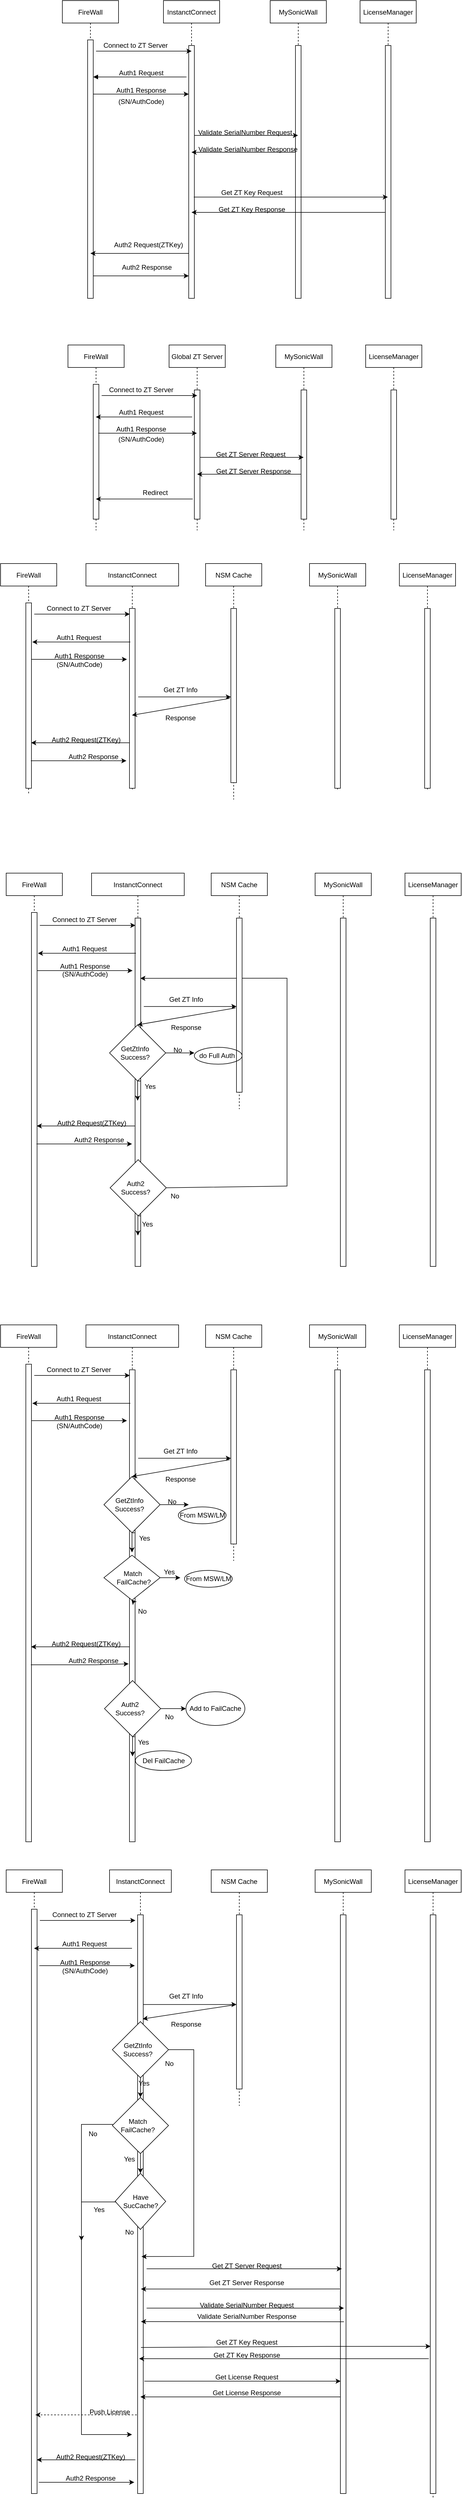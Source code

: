 <mxfile version="20.2.3" type="github">
  <diagram id="kgpKYQtTHZ0yAKxKKP6v" name="Page-1">
    <mxGraphModel dx="1562" dy="763" grid="1" gridSize="10" guides="1" tooltips="1" connect="1" arrows="1" fold="1" page="1" pageScale="1" pageWidth="850" pageHeight="11000" math="0" shadow="0">
      <root>
        <mxCell id="0" />
        <mxCell id="1" parent="0" />
        <mxCell id="3nuBFxr9cyL0pnOWT2aG-1" value="FireWall" style="shape=umlLifeline;perimeter=lifelinePerimeter;container=1;collapsible=0;recursiveResize=0;rounded=0;shadow=0;strokeWidth=1;" parent="1" vertex="1">
          <mxGeometry x="120" y="80" width="100" height="530" as="geometry" />
        </mxCell>
        <mxCell id="3nuBFxr9cyL0pnOWT2aG-2" value="" style="points=[];perimeter=orthogonalPerimeter;rounded=0;shadow=0;strokeWidth=1;" parent="3nuBFxr9cyL0pnOWT2aG-1" vertex="1">
          <mxGeometry x="45" y="70" width="10" height="460" as="geometry" />
        </mxCell>
        <mxCell id="OrFUJ4ZmauogPBNhCRfa-3" value="" style="verticalAlign=bottom;endArrow=block;entryX=-0.1;entryY=-0.012;shadow=0;strokeWidth=1;entryDx=0;entryDy=0;entryPerimeter=0;fontSize=12;" edge="1" parent="3nuBFxr9cyL0pnOWT2aG-1">
          <mxGeometry relative="1" as="geometry">
            <mxPoint x="221" y="136.0" as="sourcePoint" />
            <mxPoint x="55" y="136.0" as="targetPoint" />
          </mxGeometry>
        </mxCell>
        <mxCell id="3nuBFxr9cyL0pnOWT2aG-5" value="InstanctConnect" style="shape=umlLifeline;perimeter=lifelinePerimeter;container=1;collapsible=0;recursiveResize=0;rounded=0;shadow=0;strokeWidth=1;" parent="1" vertex="1">
          <mxGeometry x="300" y="80" width="100" height="530" as="geometry" />
        </mxCell>
        <mxCell id="3nuBFxr9cyL0pnOWT2aG-6" value="" style="points=[];perimeter=orthogonalPerimeter;rounded=0;shadow=0;strokeWidth=1;" parent="3nuBFxr9cyL0pnOWT2aG-5" vertex="1">
          <mxGeometry x="45" y="80" width="10" height="450" as="geometry" />
        </mxCell>
        <mxCell id="OrFUJ4ZmauogPBNhCRfa-8" value="" style="endArrow=classic;html=1;rounded=0;" edge="1" parent="3nuBFxr9cyL0pnOWT2aG-5">
          <mxGeometry width="50" height="50" relative="1" as="geometry">
            <mxPoint x="-125" y="166.5" as="sourcePoint" />
            <mxPoint x="45" y="166.5" as="targetPoint" />
            <Array as="points">
              <mxPoint x="-24.5" y="166.5" />
            </Array>
          </mxGeometry>
        </mxCell>
        <mxCell id="OrFUJ4ZmauogPBNhCRfa-1" value="LicenseManager" style="shape=umlLifeline;perimeter=lifelinePerimeter;container=1;collapsible=0;recursiveResize=0;rounded=0;shadow=0;strokeWidth=1;" vertex="1" parent="1">
          <mxGeometry x="650" y="80" width="100" height="530" as="geometry" />
        </mxCell>
        <mxCell id="OrFUJ4ZmauogPBNhCRfa-2" value="" style="points=[];perimeter=orthogonalPerimeter;rounded=0;shadow=0;strokeWidth=1;" vertex="1" parent="OrFUJ4ZmauogPBNhCRfa-1">
          <mxGeometry x="45" y="80" width="10" height="450" as="geometry" />
        </mxCell>
        <mxCell id="OrFUJ4ZmauogPBNhCRfa-6" value="" style="endArrow=classic;html=1;rounded=0;" edge="1" parent="1">
          <mxGeometry width="50" height="50" relative="1" as="geometry">
            <mxPoint x="180" y="170" as="sourcePoint" />
            <mxPoint x="350" y="170" as="targetPoint" />
            <Array as="points">
              <mxPoint x="250" y="170" />
              <mxPoint x="270" y="170" />
              <mxPoint x="310" y="170" />
            </Array>
          </mxGeometry>
        </mxCell>
        <mxCell id="OrFUJ4ZmauogPBNhCRfa-9" value="Connect to ZT Server" style="text;html=1;align=center;verticalAlign=middle;resizable=0;points=[];autosize=1;strokeColor=none;fillColor=none;" vertex="1" parent="1">
          <mxGeometry x="180" y="145" width="140" height="30" as="geometry" />
        </mxCell>
        <mxCell id="OrFUJ4ZmauogPBNhCRfa-11" value="MySonicWall" style="shape=umlLifeline;perimeter=lifelinePerimeter;container=1;collapsible=0;recursiveResize=0;rounded=0;shadow=0;strokeWidth=1;" vertex="1" parent="1">
          <mxGeometry x="490" y="80" width="100" height="530" as="geometry" />
        </mxCell>
        <mxCell id="OrFUJ4ZmauogPBNhCRfa-12" value="" style="points=[];perimeter=orthogonalPerimeter;rounded=0;shadow=0;strokeWidth=1;" vertex="1" parent="OrFUJ4ZmauogPBNhCRfa-11">
          <mxGeometry x="45" y="80" width="10" height="450" as="geometry" />
        </mxCell>
        <mxCell id="OrFUJ4ZmauogPBNhCRfa-23" value="Get ZT Key Response" style="text;html=1;align=center;verticalAlign=middle;resizable=0;points=[];autosize=1;strokeColor=none;fillColor=none;fontSize=12;" vertex="1" parent="OrFUJ4ZmauogPBNhCRfa-11">
          <mxGeometry x="-103" y="357" width="140" height="30" as="geometry" />
        </mxCell>
        <mxCell id="OrFUJ4ZmauogPBNhCRfa-22" value="Get ZT Key Request" style="text;html=1;align=center;verticalAlign=middle;resizable=0;points=[];autosize=1;strokeColor=none;fillColor=none;fontSize=12;" vertex="1" parent="OrFUJ4ZmauogPBNhCRfa-11">
          <mxGeometry x="-98" y="327" width="130" height="30" as="geometry" />
        </mxCell>
        <mxCell id="OrFUJ4ZmauogPBNhCRfa-14" value="" style="endArrow=classic;html=1;rounded=0;fontSize=12;" edge="1" parent="1" source="OrFUJ4ZmauogPBNhCRfa-12">
          <mxGeometry width="50" height="50" relative="1" as="geometry">
            <mxPoint x="400" y="380" as="sourcePoint" />
            <mxPoint x="350" y="350" as="targetPoint" />
          </mxGeometry>
        </mxCell>
        <mxCell id="OrFUJ4ZmauogPBNhCRfa-16" value="" style="endArrow=classic;html=1;rounded=0;fontSize=12;" edge="1" parent="1">
          <mxGeometry width="50" height="50" relative="1" as="geometry">
            <mxPoint x="695" y="457" as="sourcePoint" />
            <mxPoint x="350" y="457" as="targetPoint" />
          </mxGeometry>
        </mxCell>
        <mxCell id="OrFUJ4ZmauogPBNhCRfa-18" value="Validate SerialNumber Request" style="text;html=1;align=center;verticalAlign=middle;resizable=0;points=[];autosize=1;strokeColor=none;fillColor=none;fontSize=12;" vertex="1" parent="1">
          <mxGeometry x="350" y="300" width="190" height="30" as="geometry" />
        </mxCell>
        <mxCell id="OrFUJ4ZmauogPBNhCRfa-19" value="" style="endArrow=classic;html=1;rounded=0;fontSize=12;" edge="1" parent="1" source="3nuBFxr9cyL0pnOWT2aG-6" target="OrFUJ4ZmauogPBNhCRfa-11">
          <mxGeometry width="50" height="50" relative="1" as="geometry">
            <mxPoint x="360" y="310" as="sourcePoint" />
            <mxPoint x="450" y="330" as="targetPoint" />
            <Array as="points">
              <mxPoint x="480" y="320" />
            </Array>
          </mxGeometry>
        </mxCell>
        <mxCell id="OrFUJ4ZmauogPBNhCRfa-20" value="Validate SerialNumber Response" style="text;html=1;align=center;verticalAlign=middle;resizable=0;points=[];autosize=1;strokeColor=none;fillColor=none;fontSize=12;" vertex="1" parent="1">
          <mxGeometry x="350" y="330" width="200" height="30" as="geometry" />
        </mxCell>
        <mxCell id="OrFUJ4ZmauogPBNhCRfa-21" value="" style="endArrow=classic;html=1;rounded=0;fontSize=12;exitX=0.9;exitY=0.626;exitDx=0;exitDy=0;exitPerimeter=0;" edge="1" parent="1">
          <mxGeometry width="50" height="50" relative="1" as="geometry">
            <mxPoint x="354" y="429.7" as="sourcePoint" />
            <mxPoint x="699.5" y="429.7" as="targetPoint" />
          </mxGeometry>
        </mxCell>
        <mxCell id="OrFUJ4ZmauogPBNhCRfa-24" value="" style="endArrow=classic;html=1;rounded=0;fontSize=12;" edge="1" parent="1" source="3nuBFxr9cyL0pnOWT2aG-6" target="3nuBFxr9cyL0pnOWT2aG-1">
          <mxGeometry width="50" height="50" relative="1" as="geometry">
            <mxPoint x="400" y="480" as="sourcePoint" />
            <mxPoint x="450" y="430" as="targetPoint" />
            <Array as="points">
              <mxPoint x="290" y="530" />
            </Array>
          </mxGeometry>
        </mxCell>
        <mxCell id="OrFUJ4ZmauogPBNhCRfa-25" value="" style="endArrow=classic;html=1;rounded=0;fontSize=12;" edge="1" parent="1" source="3nuBFxr9cyL0pnOWT2aG-2" target="3nuBFxr9cyL0pnOWT2aG-6">
          <mxGeometry width="50" height="50" relative="1" as="geometry">
            <mxPoint x="400" y="480" as="sourcePoint" />
            <mxPoint x="450" y="430" as="targetPoint" />
            <Array as="points">
              <mxPoint x="290" y="570" />
            </Array>
          </mxGeometry>
        </mxCell>
        <mxCell id="OrFUJ4ZmauogPBNhCRfa-26" value="Auth2 Request(ZTKey)" style="text;html=1;align=center;verticalAlign=middle;resizable=0;points=[];autosize=1;strokeColor=none;fillColor=none;fontSize=12;" vertex="1" parent="1">
          <mxGeometry x="198" y="500" width="150" height="30" as="geometry" />
        </mxCell>
        <mxCell id="OrFUJ4ZmauogPBNhCRfa-27" value="Auth2 Response" style="text;html=1;align=center;verticalAlign=middle;resizable=0;points=[];autosize=1;strokeColor=none;fillColor=none;fontSize=12;" vertex="1" parent="1">
          <mxGeometry x="215" y="540" width="110" height="30" as="geometry" />
        </mxCell>
        <mxCell id="OrFUJ4ZmauogPBNhCRfa-28" value="(SN/AuthCode)" style="text;html=1;align=center;verticalAlign=middle;resizable=0;points=[];autosize=1;strokeColor=none;fillColor=none;fontSize=12;" vertex="1" parent="1">
          <mxGeometry x="210" y="245" width="100" height="30" as="geometry" />
        </mxCell>
        <mxCell id="OrFUJ4ZmauogPBNhCRfa-29" value="FireWall" style="shape=umlLifeline;perimeter=lifelinePerimeter;container=1;collapsible=0;recursiveResize=0;rounded=0;shadow=0;strokeWidth=1;" vertex="1" parent="1">
          <mxGeometry x="130" y="693" width="100" height="330" as="geometry" />
        </mxCell>
        <mxCell id="OrFUJ4ZmauogPBNhCRfa-30" value="" style="points=[];perimeter=orthogonalPerimeter;rounded=0;shadow=0;strokeWidth=1;" vertex="1" parent="OrFUJ4ZmauogPBNhCRfa-29">
          <mxGeometry x="45" y="70" width="10" height="240" as="geometry" />
        </mxCell>
        <mxCell id="OrFUJ4ZmauogPBNhCRfa-32" value="Global ZT Server" style="shape=umlLifeline;perimeter=lifelinePerimeter;container=1;collapsible=0;recursiveResize=0;rounded=0;shadow=0;strokeWidth=1;" vertex="1" parent="1">
          <mxGeometry x="310" y="693" width="100" height="330" as="geometry" />
        </mxCell>
        <mxCell id="OrFUJ4ZmauogPBNhCRfa-33" value="" style="points=[];perimeter=orthogonalPerimeter;rounded=0;shadow=0;strokeWidth=1;" vertex="1" parent="OrFUJ4ZmauogPBNhCRfa-32">
          <mxGeometry x="45" y="80" width="10" height="230" as="geometry" />
        </mxCell>
        <mxCell id="OrFUJ4ZmauogPBNhCRfa-35" value="LicenseManager" style="shape=umlLifeline;perimeter=lifelinePerimeter;container=1;collapsible=0;recursiveResize=0;rounded=0;shadow=0;strokeWidth=1;" vertex="1" parent="1">
          <mxGeometry x="660" y="693" width="100" height="330" as="geometry" />
        </mxCell>
        <mxCell id="OrFUJ4ZmauogPBNhCRfa-36" value="" style="points=[];perimeter=orthogonalPerimeter;rounded=0;shadow=0;strokeWidth=1;" vertex="1" parent="OrFUJ4ZmauogPBNhCRfa-35">
          <mxGeometry x="45" y="80" width="10" height="230" as="geometry" />
        </mxCell>
        <mxCell id="OrFUJ4ZmauogPBNhCRfa-37" value="" style="endArrow=classic;html=1;rounded=0;" edge="1" parent="1">
          <mxGeometry width="50" height="50" relative="1" as="geometry">
            <mxPoint x="190" y="783" as="sourcePoint" />
            <mxPoint x="360" y="783" as="targetPoint" />
            <Array as="points">
              <mxPoint x="260" y="783" />
              <mxPoint x="280" y="783" />
              <mxPoint x="320" y="783" />
            </Array>
          </mxGeometry>
        </mxCell>
        <mxCell id="OrFUJ4ZmauogPBNhCRfa-38" value="Connect to ZT Server" style="text;html=1;align=center;verticalAlign=middle;resizable=0;points=[];autosize=1;strokeColor=none;fillColor=none;" vertex="1" parent="1">
          <mxGeometry x="190" y="758" width="140" height="30" as="geometry" />
        </mxCell>
        <mxCell id="OrFUJ4ZmauogPBNhCRfa-39" value="Auth1 Response" style="text;html=1;align=center;verticalAlign=middle;resizable=0;points=[];autosize=1;strokeColor=none;fillColor=none;" vertex="1" parent="1">
          <mxGeometry x="205" y="828" width="110" height="30" as="geometry" />
        </mxCell>
        <mxCell id="OrFUJ4ZmauogPBNhCRfa-40" value="MySonicWall" style="shape=umlLifeline;perimeter=lifelinePerimeter;container=1;collapsible=0;recursiveResize=0;rounded=0;shadow=0;strokeWidth=1;" vertex="1" parent="1">
          <mxGeometry x="500" y="693" width="100" height="330" as="geometry" />
        </mxCell>
        <mxCell id="OrFUJ4ZmauogPBNhCRfa-41" value="" style="points=[];perimeter=orthogonalPerimeter;rounded=0;shadow=0;strokeWidth=1;" vertex="1" parent="OrFUJ4ZmauogPBNhCRfa-40">
          <mxGeometry x="45" y="80" width="10" height="230" as="geometry" />
        </mxCell>
        <mxCell id="OrFUJ4ZmauogPBNhCRfa-44" value="" style="endArrow=classic;html=1;rounded=0;fontSize=12;" edge="1" parent="1">
          <mxGeometry width="50" height="50" relative="1" as="geometry">
            <mxPoint x="545" y="923" as="sourcePoint" />
            <mxPoint x="360" y="923" as="targetPoint" />
          </mxGeometry>
        </mxCell>
        <mxCell id="OrFUJ4ZmauogPBNhCRfa-46" value="Get ZT Server Request" style="text;html=1;align=center;verticalAlign=middle;resizable=0;points=[];autosize=1;strokeColor=none;fillColor=none;fontSize=12;" vertex="1" parent="1">
          <mxGeometry x="380" y="873" width="150" height="30" as="geometry" />
        </mxCell>
        <mxCell id="OrFUJ4ZmauogPBNhCRfa-47" value="" style="endArrow=classic;html=1;rounded=0;fontSize=12;" edge="1" parent="1">
          <mxGeometry width="50" height="50" relative="1" as="geometry">
            <mxPoint x="365" y="893" as="sourcePoint" />
            <mxPoint x="549.5" y="893" as="targetPoint" />
            <Array as="points">
              <mxPoint x="490" y="893" />
            </Array>
          </mxGeometry>
        </mxCell>
        <mxCell id="OrFUJ4ZmauogPBNhCRfa-48" value="Get ZT Server Response" style="text;html=1;align=center;verticalAlign=middle;resizable=0;points=[];autosize=1;strokeColor=none;fillColor=none;fontSize=12;" vertex="1" parent="1">
          <mxGeometry x="380" y="903" width="160" height="30" as="geometry" />
        </mxCell>
        <mxCell id="OrFUJ4ZmauogPBNhCRfa-52" value="Redirect" style="text;html=1;align=center;verticalAlign=middle;resizable=0;points=[];autosize=1;strokeColor=none;fillColor=none;fontSize=12;" vertex="1" parent="1">
          <mxGeometry x="250" y="941" width="70" height="30" as="geometry" />
        </mxCell>
        <mxCell id="OrFUJ4ZmauogPBNhCRfa-54" value="(SN/AuthCode)" style="text;html=1;align=center;verticalAlign=middle;resizable=0;points=[];autosize=1;strokeColor=none;fillColor=none;fontSize=12;" vertex="1" parent="1">
          <mxGeometry x="210" y="846" width="100" height="30" as="geometry" />
        </mxCell>
        <mxCell id="OrFUJ4ZmauogPBNhCRfa-56" value="" style="endArrow=classic;html=1;rounded=0;fontSize=12;exitX=-0.3;exitY=0.794;exitDx=0;exitDy=0;exitPerimeter=0;" edge="1" parent="1">
          <mxGeometry width="50" height="50" relative="1" as="geometry">
            <mxPoint x="352.0" y="967.14" as="sourcePoint" />
            <mxPoint x="179.667" y="967.14" as="targetPoint" />
          </mxGeometry>
        </mxCell>
        <mxCell id="OrFUJ4ZmauogPBNhCRfa-58" value="FireWall" style="shape=umlLifeline;perimeter=lifelinePerimeter;container=1;collapsible=0;recursiveResize=0;rounded=0;shadow=0;strokeWidth=1;" vertex="1" parent="1">
          <mxGeometry x="20" y="1633" width="100" height="700" as="geometry" />
        </mxCell>
        <mxCell id="OrFUJ4ZmauogPBNhCRfa-59" value="" style="points=[];perimeter=orthogonalPerimeter;rounded=0;shadow=0;strokeWidth=1;" vertex="1" parent="OrFUJ4ZmauogPBNhCRfa-58">
          <mxGeometry x="45" y="70" width="10" height="630" as="geometry" />
        </mxCell>
        <mxCell id="OrFUJ4ZmauogPBNhCRfa-61" value="InstanctConnect" style="shape=umlLifeline;perimeter=lifelinePerimeter;container=1;collapsible=0;recursiveResize=0;rounded=0;shadow=0;strokeWidth=1;" vertex="1" parent="1">
          <mxGeometry x="172" y="1633" width="165" height="700" as="geometry" />
        </mxCell>
        <mxCell id="OrFUJ4ZmauogPBNhCRfa-62" value="" style="points=[];perimeter=orthogonalPerimeter;rounded=0;shadow=0;strokeWidth=1;" vertex="1" parent="OrFUJ4ZmauogPBNhCRfa-61">
          <mxGeometry x="77.5" y="80" width="10" height="620" as="geometry" />
        </mxCell>
        <mxCell id="OrFUJ4ZmauogPBNhCRfa-63" value="" style="endArrow=classic;html=1;rounded=0;" edge="1" parent="OrFUJ4ZmauogPBNhCRfa-61">
          <mxGeometry width="50" height="50" relative="1" as="geometry">
            <mxPoint x="-97" y="173.5" as="sourcePoint" />
            <mxPoint x="73" y="173.5" as="targetPoint" />
            <Array as="points">
              <mxPoint x="3.5" y="173.5" />
            </Array>
          </mxGeometry>
        </mxCell>
        <mxCell id="OrFUJ4ZmauogPBNhCRfa-122" style="edgeStyle=orthogonalEdgeStyle;rounded=0;orthogonalLoop=1;jettySize=auto;html=1;exitX=0.5;exitY=1;exitDx=0;exitDy=0;fontSize=12;entryX=0.5;entryY=0;entryDx=0;entryDy=0;" edge="1" parent="OrFUJ4ZmauogPBNhCRfa-61">
          <mxGeometry relative="1" as="geometry">
            <mxPoint x="87" y="370" as="sourcePoint" />
            <mxPoint x="82" y="405" as="targetPoint" />
          </mxGeometry>
        </mxCell>
        <mxCell id="OrFUJ4ZmauogPBNhCRfa-120" value="" style="rhombus;whiteSpace=wrap;html=1;fontSize=12;" vertex="1" parent="OrFUJ4ZmauogPBNhCRfa-61">
          <mxGeometry x="32" y="270" width="100" height="100" as="geometry" />
        </mxCell>
        <mxCell id="OrFUJ4ZmauogPBNhCRfa-121" value="GetZtInfo&lt;br&gt;Success?" style="text;html=1;align=center;verticalAlign=middle;resizable=0;points=[];autosize=1;strokeColor=none;fillColor=none;fontSize=12;" vertex="1" parent="OrFUJ4ZmauogPBNhCRfa-61">
          <mxGeometry x="37" y="300" width="80" height="40" as="geometry" />
        </mxCell>
        <mxCell id="OrFUJ4ZmauogPBNhCRfa-79" value="" style="endArrow=classic;html=1;rounded=0;fontSize=12;" edge="1" parent="OrFUJ4ZmauogPBNhCRfa-61">
          <mxGeometry width="50" height="50" relative="1" as="geometry">
            <mxPoint x="78" y="450" as="sourcePoint" />
            <mxPoint x="-97.5" y="450" as="targetPoint" />
            <Array as="points">
              <mxPoint x="23" y="450" />
            </Array>
          </mxGeometry>
        </mxCell>
        <mxCell id="OrFUJ4ZmauogPBNhCRfa-80" value="" style="endArrow=classic;html=1;rounded=0;fontSize=12;" edge="1" parent="OrFUJ4ZmauogPBNhCRfa-61">
          <mxGeometry width="50" height="50" relative="1" as="geometry">
            <mxPoint x="-98" y="482" as="sourcePoint" />
            <mxPoint x="72" y="482" as="targetPoint" />
            <Array as="points">
              <mxPoint x="17" y="482" />
            </Array>
          </mxGeometry>
        </mxCell>
        <mxCell id="OrFUJ4ZmauogPBNhCRfa-81" value="Auth2 Request(ZTKey)" style="text;html=1;align=center;verticalAlign=middle;resizable=0;points=[];autosize=1;strokeColor=none;fillColor=none;fontSize=12;" vertex="1" parent="OrFUJ4ZmauogPBNhCRfa-61">
          <mxGeometry x="-75" y="430" width="150" height="30" as="geometry" />
        </mxCell>
        <mxCell id="OrFUJ4ZmauogPBNhCRfa-198" style="edgeStyle=orthogonalEdgeStyle;rounded=0;orthogonalLoop=1;jettySize=auto;html=1;exitX=0.5;exitY=1;exitDx=0;exitDy=0;fontSize=12;entryX=0.5;entryY=0;entryDx=0;entryDy=0;" edge="1" parent="OrFUJ4ZmauogPBNhCRfa-61">
          <mxGeometry relative="1" as="geometry">
            <mxPoint x="87.5" y="610" as="sourcePoint" />
            <mxPoint x="82.5" y="645" as="targetPoint" />
          </mxGeometry>
        </mxCell>
        <mxCell id="OrFUJ4ZmauogPBNhCRfa-199" value="" style="rhombus;whiteSpace=wrap;html=1;fontSize=12;" vertex="1" parent="OrFUJ4ZmauogPBNhCRfa-61">
          <mxGeometry x="33" y="510" width="100" height="100" as="geometry" />
        </mxCell>
        <mxCell id="OrFUJ4ZmauogPBNhCRfa-200" value="Auth2&lt;br&gt;Success?" style="text;html=1;align=center;verticalAlign=middle;resizable=0;points=[];autosize=1;strokeColor=none;fillColor=none;fontSize=12;" vertex="1" parent="OrFUJ4ZmauogPBNhCRfa-61">
          <mxGeometry x="38" y="540" width="80" height="40" as="geometry" />
        </mxCell>
        <mxCell id="OrFUJ4ZmauogPBNhCRfa-201" value="Yes" style="text;html=1;align=center;verticalAlign=middle;resizable=0;points=[];autosize=1;strokeColor=none;fillColor=none;fontSize=12;" vertex="1" parent="OrFUJ4ZmauogPBNhCRfa-61">
          <mxGeometry x="79" y="610" width="40" height="30" as="geometry" />
        </mxCell>
        <mxCell id="OrFUJ4ZmauogPBNhCRfa-202" value="No" style="text;html=1;align=center;verticalAlign=middle;resizable=0;points=[];autosize=1;strokeColor=none;fillColor=none;fontSize=12;" vertex="1" parent="OrFUJ4ZmauogPBNhCRfa-61">
          <mxGeometry x="128" y="560" width="40" height="30" as="geometry" />
        </mxCell>
        <mxCell id="OrFUJ4ZmauogPBNhCRfa-203" value="" style="endArrow=classic;html=1;rounded=0;fontSize=12;exitX=1;exitY=0.5;exitDx=0;exitDy=0;entryX=0.933;entryY=0.173;entryDx=0;entryDy=0;entryPerimeter=0;" edge="1" parent="OrFUJ4ZmauogPBNhCRfa-61" source="OrFUJ4ZmauogPBNhCRfa-199" target="OrFUJ4ZmauogPBNhCRfa-62">
          <mxGeometry width="50" height="50" relative="1" as="geometry">
            <mxPoint x="228" y="670" as="sourcePoint" />
            <mxPoint x="358" y="237" as="targetPoint" />
            <Array as="points">
              <mxPoint x="348" y="557" />
              <mxPoint x="348" y="187" />
            </Array>
          </mxGeometry>
        </mxCell>
        <mxCell id="OrFUJ4ZmauogPBNhCRfa-64" value="LicenseManager" style="shape=umlLifeline;perimeter=lifelinePerimeter;container=1;collapsible=0;recursiveResize=0;rounded=0;shadow=0;strokeWidth=1;" vertex="1" parent="1">
          <mxGeometry x="730" y="1633" width="100" height="700" as="geometry" />
        </mxCell>
        <mxCell id="OrFUJ4ZmauogPBNhCRfa-65" value="" style="points=[];perimeter=orthogonalPerimeter;rounded=0;shadow=0;strokeWidth=1;" vertex="1" parent="OrFUJ4ZmauogPBNhCRfa-64">
          <mxGeometry x="45" y="80" width="10" height="620" as="geometry" />
        </mxCell>
        <mxCell id="OrFUJ4ZmauogPBNhCRfa-66" value="" style="endArrow=classic;html=1;rounded=0;" edge="1" parent="1">
          <mxGeometry width="50" height="50" relative="1" as="geometry">
            <mxPoint x="80" y="1726" as="sourcePoint" />
            <mxPoint x="250" y="1726" as="targetPoint" />
            <Array as="points">
              <mxPoint x="150" y="1726" />
              <mxPoint x="170" y="1726" />
              <mxPoint x="210" y="1726" />
            </Array>
          </mxGeometry>
        </mxCell>
        <mxCell id="OrFUJ4ZmauogPBNhCRfa-67" value="Connect to ZT Server" style="text;html=1;align=center;verticalAlign=middle;resizable=0;points=[];autosize=1;strokeColor=none;fillColor=none;" vertex="1" parent="1">
          <mxGeometry x="89" y="1701" width="140" height="30" as="geometry" />
        </mxCell>
        <mxCell id="OrFUJ4ZmauogPBNhCRfa-68" value="Auth1 Response" style="text;html=1;align=center;verticalAlign=middle;resizable=0;points=[];autosize=1;strokeColor=none;fillColor=none;" vertex="1" parent="1">
          <mxGeometry x="105" y="1784" width="110" height="30" as="geometry" />
        </mxCell>
        <mxCell id="OrFUJ4ZmauogPBNhCRfa-69" value="MySonicWall" style="shape=umlLifeline;perimeter=lifelinePerimeter;container=1;collapsible=0;recursiveResize=0;rounded=0;shadow=0;strokeWidth=1;" vertex="1" parent="1">
          <mxGeometry x="570" y="1633" width="100" height="700" as="geometry" />
        </mxCell>
        <mxCell id="OrFUJ4ZmauogPBNhCRfa-70" value="" style="points=[];perimeter=orthogonalPerimeter;rounded=0;shadow=0;strokeWidth=1;" vertex="1" parent="OrFUJ4ZmauogPBNhCRfa-69">
          <mxGeometry x="45" y="80" width="10" height="620" as="geometry" />
        </mxCell>
        <mxCell id="OrFUJ4ZmauogPBNhCRfa-82" value="Auth2 Response" style="text;html=1;align=center;verticalAlign=middle;resizable=0;points=[];autosize=1;strokeColor=none;fillColor=none;fontSize=12;" vertex="1" parent="1">
          <mxGeometry x="130" y="2093" width="110" height="30" as="geometry" />
        </mxCell>
        <mxCell id="OrFUJ4ZmauogPBNhCRfa-83" value="(SN/AuthCode)" style="text;html=1;align=center;verticalAlign=middle;resizable=0;points=[];autosize=1;strokeColor=none;fillColor=none;fontSize=12;" vertex="1" parent="1">
          <mxGeometry x="110" y="1798" width="100" height="30" as="geometry" />
        </mxCell>
        <mxCell id="OrFUJ4ZmauogPBNhCRfa-96" value="NSM Cache" style="shape=umlLifeline;perimeter=lifelinePerimeter;container=1;collapsible=0;recursiveResize=0;rounded=0;shadow=0;strokeWidth=1;" vertex="1" parent="1">
          <mxGeometry x="385" y="1633" width="100" height="420" as="geometry" />
        </mxCell>
        <mxCell id="OrFUJ4ZmauogPBNhCRfa-97" value="" style="points=[];perimeter=orthogonalPerimeter;rounded=0;shadow=0;strokeWidth=1;" vertex="1" parent="OrFUJ4ZmauogPBNhCRfa-96">
          <mxGeometry x="45" y="80" width="10" height="310" as="geometry" />
        </mxCell>
        <mxCell id="OrFUJ4ZmauogPBNhCRfa-208" value="" style="ellipse;whiteSpace=wrap;html=1;fontSize=12;fillColor=none;" vertex="1" parent="OrFUJ4ZmauogPBNhCRfa-96">
          <mxGeometry x="-30" y="310" width="85" height="30" as="geometry" />
        </mxCell>
        <mxCell id="OrFUJ4ZmauogPBNhCRfa-206" value="do Full Auth" style="text;html=1;align=center;verticalAlign=middle;resizable=0;points=[];autosize=1;strokeColor=none;fillColor=none;fontSize=12;" vertex="1" parent="OrFUJ4ZmauogPBNhCRfa-96">
          <mxGeometry x="-35" y="310" width="90" height="30" as="geometry" />
        </mxCell>
        <mxCell id="OrFUJ4ZmauogPBNhCRfa-100" value="" style="endArrow=classic;html=1;rounded=0;fontSize=12;exitX=1;exitY=0.155;exitDx=0;exitDy=0;exitPerimeter=0;" edge="1" parent="1">
          <mxGeometry width="50" height="50" relative="1" as="geometry">
            <mxPoint x="265" y="1870.4" as="sourcePoint" />
            <mxPoint x="430" y="1870.4" as="targetPoint" />
          </mxGeometry>
        </mxCell>
        <mxCell id="OrFUJ4ZmauogPBNhCRfa-101" value="Get ZT Info" style="text;html=1;align=center;verticalAlign=middle;resizable=0;points=[];autosize=1;strokeColor=none;fillColor=none;fontSize=12;" vertex="1" parent="1">
          <mxGeometry x="300" y="1843" width="80" height="30" as="geometry" />
        </mxCell>
        <mxCell id="OrFUJ4ZmauogPBNhCRfa-102" value="" style="endArrow=classic;html=1;rounded=0;fontSize=12;entryX=0.5;entryY=0;entryDx=0;entryDy=0;exitX=-0.2;exitY=0.516;exitDx=0;exitDy=0;exitPerimeter=0;" edge="1" parent="1" source="OrFUJ4ZmauogPBNhCRfa-97" target="OrFUJ4ZmauogPBNhCRfa-120">
          <mxGeometry width="50" height="50" relative="1" as="geometry">
            <mxPoint x="400" y="1933" as="sourcePoint" />
            <mxPoint x="450" y="1883" as="targetPoint" />
          </mxGeometry>
        </mxCell>
        <mxCell id="OrFUJ4ZmauogPBNhCRfa-103" value="Response" style="text;html=1;align=center;verticalAlign=middle;resizable=0;points=[];autosize=1;strokeColor=none;fillColor=none;fontSize=12;" vertex="1" parent="1">
          <mxGeometry x="300" y="1893" width="80" height="30" as="geometry" />
        </mxCell>
        <mxCell id="OrFUJ4ZmauogPBNhCRfa-123" value="Yes" style="text;html=1;align=center;verticalAlign=middle;resizable=0;points=[];autosize=1;strokeColor=none;fillColor=none;fontSize=12;" vertex="1" parent="1">
          <mxGeometry x="256" y="1998" width="40" height="30" as="geometry" />
        </mxCell>
        <mxCell id="OrFUJ4ZmauogPBNhCRfa-124" value="No" style="text;html=1;align=center;verticalAlign=middle;resizable=0;points=[];autosize=1;strokeColor=none;fillColor=none;fontSize=12;" vertex="1" parent="1">
          <mxGeometry x="305" y="1933" width="40" height="30" as="geometry" />
        </mxCell>
        <mxCell id="OrFUJ4ZmauogPBNhCRfa-127" value="" style="endArrow=classic;html=1;rounded=0;fontSize=12;exitX=0.9;exitY=0.15;exitDx=0;exitDy=0;exitPerimeter=0;" edge="1" parent="1">
          <mxGeometry width="50" height="50" relative="1" as="geometry">
            <mxPoint x="184" y="850" as="sourcePoint" />
            <mxPoint x="359.5" y="850" as="targetPoint" />
          </mxGeometry>
        </mxCell>
        <mxCell id="OrFUJ4ZmauogPBNhCRfa-128" value="" style="endArrow=classic;html=1;rounded=0;fontSize=12;exitX=-0.4;exitY=0.265;exitDx=0;exitDy=0;exitPerimeter=0;" edge="1" parent="1">
          <mxGeometry width="50" height="50" relative="1" as="geometry">
            <mxPoint x="351" y="821.15" as="sourcePoint" />
            <mxPoint x="179.5" y="821.15" as="targetPoint" />
          </mxGeometry>
        </mxCell>
        <mxCell id="OrFUJ4ZmauogPBNhCRfa-129" value="Auth1 Request" style="text;html=1;align=center;verticalAlign=middle;resizable=0;points=[];autosize=1;strokeColor=none;fillColor=none;fontSize=12;" vertex="1" parent="1">
          <mxGeometry x="210" y="798" width="100" height="30" as="geometry" />
        </mxCell>
        <mxCell id="OrFUJ4ZmauogPBNhCRfa-131" value="" style="endArrow=classic;html=1;rounded=0;fontSize=12;exitX=-0.1;exitY=0.088;exitDx=0;exitDy=0;exitPerimeter=0;" edge="1" parent="1">
          <mxGeometry width="50" height="50" relative="1" as="geometry">
            <mxPoint x="251" y="1775.64" as="sourcePoint" />
            <mxPoint x="76.5" y="1775.64" as="targetPoint" />
          </mxGeometry>
        </mxCell>
        <mxCell id="OrFUJ4ZmauogPBNhCRfa-132" value="Auth1 Request" style="text;html=1;align=center;verticalAlign=middle;resizable=0;points=[];autosize=1;strokeColor=none;fillColor=none;fontSize=12;" vertex="1" parent="1">
          <mxGeometry x="109" y="1753" width="100" height="30" as="geometry" />
        </mxCell>
        <mxCell id="OrFUJ4ZmauogPBNhCRfa-134" value="Auth1 Request" style="text;html=1;align=center;verticalAlign=middle;resizable=0;points=[];autosize=1;strokeColor=none;fillColor=none;fontSize=12;" vertex="1" parent="1">
          <mxGeometry x="210" y="194" width="100" height="30" as="geometry" />
        </mxCell>
        <mxCell id="OrFUJ4ZmauogPBNhCRfa-135" value="Auth1 Response" style="text;html=1;align=center;verticalAlign=middle;resizable=0;points=[];autosize=1;strokeColor=none;fillColor=none;fontSize=12;" vertex="1" parent="1">
          <mxGeometry x="205" y="225" width="110" height="30" as="geometry" />
        </mxCell>
        <mxCell id="OrFUJ4ZmauogPBNhCRfa-136" value="FireWall" style="shape=umlLifeline;perimeter=lifelinePerimeter;container=1;collapsible=0;recursiveResize=0;rounded=0;shadow=0;strokeWidth=1;" vertex="1" parent="1">
          <mxGeometry x="20" y="3407" width="100" height="1110" as="geometry" />
        </mxCell>
        <mxCell id="OrFUJ4ZmauogPBNhCRfa-137" value="" style="points=[];perimeter=orthogonalPerimeter;rounded=0;shadow=0;strokeWidth=1;" vertex="1" parent="OrFUJ4ZmauogPBNhCRfa-136">
          <mxGeometry x="45" y="70" width="10" height="1040" as="geometry" />
        </mxCell>
        <mxCell id="OrFUJ4ZmauogPBNhCRfa-138" value="InstanctConnect" style="shape=umlLifeline;perimeter=lifelinePerimeter;container=1;collapsible=0;recursiveResize=0;rounded=0;shadow=0;strokeWidth=1;" vertex="1" parent="1">
          <mxGeometry x="204" y="3407" width="110" height="1110" as="geometry" />
        </mxCell>
        <mxCell id="OrFUJ4ZmauogPBNhCRfa-139" value="" style="points=[];perimeter=orthogonalPerimeter;rounded=0;shadow=0;strokeWidth=1;" vertex="1" parent="OrFUJ4ZmauogPBNhCRfa-138">
          <mxGeometry x="50" y="80" width="10" height="1030" as="geometry" />
        </mxCell>
        <mxCell id="OrFUJ4ZmauogPBNhCRfa-140" value="" style="endArrow=classic;html=1;rounded=0;" edge="1" parent="OrFUJ4ZmauogPBNhCRfa-138">
          <mxGeometry width="50" height="50" relative="1" as="geometry">
            <mxPoint x="-125" y="170.5" as="sourcePoint" />
            <mxPoint x="45" y="170.5" as="targetPoint" />
            <Array as="points">
              <mxPoint x="-24.5" y="170.5" />
            </Array>
          </mxGeometry>
        </mxCell>
        <mxCell id="OrFUJ4ZmauogPBNhCRfa-141" value="" style="rhombus;whiteSpace=wrap;html=1;fontSize=12;" vertex="1" parent="OrFUJ4ZmauogPBNhCRfa-138">
          <mxGeometry x="5" y="405" width="100" height="100" as="geometry" />
        </mxCell>
        <mxCell id="OrFUJ4ZmauogPBNhCRfa-142" value="Match&lt;br&gt;FailCache?" style="text;html=1;align=center;verticalAlign=middle;resizable=0;points=[];autosize=1;strokeColor=none;fillColor=none;fontSize=12;" vertex="1" parent="OrFUJ4ZmauogPBNhCRfa-138">
          <mxGeometry x="10" y="435" width="80" height="40" as="geometry" />
        </mxCell>
        <mxCell id="OrFUJ4ZmauogPBNhCRfa-143" value="" style="rhombus;whiteSpace=wrap;html=1;fontSize=12;" vertex="1" parent="OrFUJ4ZmauogPBNhCRfa-138">
          <mxGeometry x="10" y="540" width="90" height="100" as="geometry" />
        </mxCell>
        <mxCell id="OrFUJ4ZmauogPBNhCRfa-144" value="Have &lt;br&gt;SucCache?" style="text;html=1;align=center;verticalAlign=middle;resizable=0;points=[];autosize=1;strokeColor=none;fillColor=none;fontSize=12;" vertex="1" parent="OrFUJ4ZmauogPBNhCRfa-138">
          <mxGeometry x="10" y="570" width="90" height="40" as="geometry" />
        </mxCell>
        <mxCell id="OrFUJ4ZmauogPBNhCRfa-145" value="" style="endArrow=classic;html=1;rounded=0;fontSize=12;entryX=0.5;entryY=0;entryDx=0;entryDy=0;" edge="1" parent="OrFUJ4ZmauogPBNhCRfa-138" target="OrFUJ4ZmauogPBNhCRfa-143">
          <mxGeometry width="50" height="50" relative="1" as="geometry">
            <mxPoint x="55" y="505" as="sourcePoint" />
            <mxPoint x="255" y="705" as="targetPoint" />
          </mxGeometry>
        </mxCell>
        <mxCell id="OrFUJ4ZmauogPBNhCRfa-146" value="Yes" style="text;html=1;align=center;verticalAlign=middle;resizable=0;points=[];autosize=1;strokeColor=none;fillColor=none;fontSize=12;" vertex="1" parent="OrFUJ4ZmauogPBNhCRfa-138">
          <mxGeometry x="15" y="500" width="40" height="30" as="geometry" />
        </mxCell>
        <mxCell id="OrFUJ4ZmauogPBNhCRfa-147" value="No" style="text;html=1;align=center;verticalAlign=middle;resizable=0;points=[];autosize=1;strokeColor=none;fillColor=none;fontSize=12;" vertex="1" parent="OrFUJ4ZmauogPBNhCRfa-138">
          <mxGeometry x="15" y="630" width="40" height="30" as="geometry" />
        </mxCell>
        <mxCell id="OrFUJ4ZmauogPBNhCRfa-148" value="" style="endArrow=classic;html=1;rounded=0;fontSize=12;exitX=0.022;exitY=0.525;exitDx=0;exitDy=0;exitPerimeter=0;" edge="1" parent="OrFUJ4ZmauogPBNhCRfa-138" source="OrFUJ4ZmauogPBNhCRfa-144">
          <mxGeometry width="50" height="50" relative="1" as="geometry">
            <mxPoint x="-20" y="470" as="sourcePoint" />
            <mxPoint x="40" y="1005" as="targetPoint" />
            <Array as="points">
              <mxPoint x="-50" y="591" />
              <mxPoint x="-50" y="1005" />
            </Array>
          </mxGeometry>
        </mxCell>
        <mxCell id="OrFUJ4ZmauogPBNhCRfa-149" style="edgeStyle=orthogonalEdgeStyle;rounded=0;orthogonalLoop=1;jettySize=auto;html=1;exitX=0.5;exitY=1;exitDx=0;exitDy=0;fontSize=12;entryX=0.5;entryY=0;entryDx=0;entryDy=0;" edge="1" parent="OrFUJ4ZmauogPBNhCRfa-138" source="OrFUJ4ZmauogPBNhCRfa-150" target="OrFUJ4ZmauogPBNhCRfa-141">
          <mxGeometry relative="1" as="geometry" />
        </mxCell>
        <mxCell id="OrFUJ4ZmauogPBNhCRfa-150" value="" style="rhombus;whiteSpace=wrap;html=1;fontSize=12;" vertex="1" parent="OrFUJ4ZmauogPBNhCRfa-138">
          <mxGeometry x="5" y="270" width="100" height="100" as="geometry" />
        </mxCell>
        <mxCell id="OrFUJ4ZmauogPBNhCRfa-151" value="GetZtInfo&lt;br&gt;Success?" style="text;html=1;align=center;verticalAlign=middle;resizable=0;points=[];autosize=1;strokeColor=none;fillColor=none;fontSize=12;" vertex="1" parent="OrFUJ4ZmauogPBNhCRfa-138">
          <mxGeometry x="10" y="300" width="80" height="40" as="geometry" />
        </mxCell>
        <mxCell id="OrFUJ4ZmauogPBNhCRfa-152" value="" style="endArrow=classic;html=1;rounded=0;fontSize=12;exitX=1;exitY=0.5;exitDx=0;exitDy=0;entryX=0.518;entryY=0.62;entryDx=0;entryDy=0;entryPerimeter=0;" edge="1" parent="OrFUJ4ZmauogPBNhCRfa-138" source="OrFUJ4ZmauogPBNhCRfa-150" target="OrFUJ4ZmauogPBNhCRfa-138">
          <mxGeometry width="50" height="50" relative="1" as="geometry">
            <mxPoint x="200" y="600" as="sourcePoint" />
            <mxPoint x="150" y="680" as="targetPoint" />
            <Array as="points">
              <mxPoint x="150" y="320" />
              <mxPoint x="150" y="688" />
            </Array>
          </mxGeometry>
        </mxCell>
        <mxCell id="OrFUJ4ZmauogPBNhCRfa-153" value="Push License" style="text;html=1;align=center;verticalAlign=middle;resizable=0;points=[];autosize=1;strokeColor=none;fillColor=none;fontSize=12;" vertex="1" parent="OrFUJ4ZmauogPBNhCRfa-138">
          <mxGeometry x="-50" y="950" width="100" height="30" as="geometry" />
        </mxCell>
        <mxCell id="OrFUJ4ZmauogPBNhCRfa-154" value="LicenseManager" style="shape=umlLifeline;perimeter=lifelinePerimeter;container=1;collapsible=0;recursiveResize=0;rounded=0;shadow=0;strokeWidth=1;" vertex="1" parent="1">
          <mxGeometry x="730" y="3407" width="100" height="1120" as="geometry" />
        </mxCell>
        <mxCell id="OrFUJ4ZmauogPBNhCRfa-155" value="" style="points=[];perimeter=orthogonalPerimeter;rounded=0;shadow=0;strokeWidth=1;" vertex="1" parent="OrFUJ4ZmauogPBNhCRfa-154">
          <mxGeometry x="45" y="80" width="10" height="1030" as="geometry" />
        </mxCell>
        <mxCell id="OrFUJ4ZmauogPBNhCRfa-156" value="" style="endArrow=classic;html=1;rounded=0;" edge="1" parent="1">
          <mxGeometry width="50" height="50" relative="1" as="geometry">
            <mxPoint x="80" y="3497" as="sourcePoint" />
            <mxPoint x="250" y="3497" as="targetPoint" />
            <Array as="points">
              <mxPoint x="150" y="3497" />
              <mxPoint x="170" y="3497" />
              <mxPoint x="210" y="3497" />
            </Array>
          </mxGeometry>
        </mxCell>
        <mxCell id="OrFUJ4ZmauogPBNhCRfa-157" value="Connect to ZT Server" style="text;html=1;align=center;verticalAlign=middle;resizable=0;points=[];autosize=1;strokeColor=none;fillColor=none;" vertex="1" parent="1">
          <mxGeometry x="89" y="3472" width="140" height="30" as="geometry" />
        </mxCell>
        <mxCell id="OrFUJ4ZmauogPBNhCRfa-158" value="Auth1 Response" style="text;html=1;align=center;verticalAlign=middle;resizable=0;points=[];autosize=1;strokeColor=none;fillColor=none;" vertex="1" parent="1">
          <mxGeometry x="105" y="3557" width="110" height="30" as="geometry" />
        </mxCell>
        <mxCell id="OrFUJ4ZmauogPBNhCRfa-159" value="MySonicWall" style="shape=umlLifeline;perimeter=lifelinePerimeter;container=1;collapsible=0;recursiveResize=0;rounded=0;shadow=0;strokeWidth=1;" vertex="1" parent="1">
          <mxGeometry x="570" y="3407" width="100" height="1110" as="geometry" />
        </mxCell>
        <mxCell id="OrFUJ4ZmauogPBNhCRfa-160" value="" style="points=[];perimeter=orthogonalPerimeter;rounded=0;shadow=0;strokeWidth=1;" vertex="1" parent="OrFUJ4ZmauogPBNhCRfa-159">
          <mxGeometry x="45" y="80" width="10" height="1030" as="geometry" />
        </mxCell>
        <mxCell id="OrFUJ4ZmauogPBNhCRfa-161" value="" style="endArrow=classic;html=1;rounded=0;fontSize=12;" edge="1" parent="OrFUJ4ZmauogPBNhCRfa-159">
          <mxGeometry width="50" height="50" relative="1" as="geometry">
            <mxPoint x="-300" y="780" as="sourcePoint" />
            <mxPoint x="51.25" y="780" as="targetPoint" />
            <Array as="points">
              <mxPoint x="-8.25" y="780" />
            </Array>
          </mxGeometry>
        </mxCell>
        <mxCell id="OrFUJ4ZmauogPBNhCRfa-162" value="" style="endArrow=classic;html=1;rounded=0;fontSize=12;" edge="1" parent="OrFUJ4ZmauogPBNhCRfa-159">
          <mxGeometry width="50" height="50" relative="1" as="geometry">
            <mxPoint x="202.25" y="870" as="sourcePoint" />
            <mxPoint x="-313.25" y="870" as="targetPoint" />
          </mxGeometry>
        </mxCell>
        <mxCell id="OrFUJ4ZmauogPBNhCRfa-163" value="" style="endArrow=classic;html=1;rounded=0;fontSize=12;exitX=0.1;exitY=0.484;exitDx=0;exitDy=0;exitPerimeter=0;" edge="1" parent="OrFUJ4ZmauogPBNhCRfa-159">
          <mxGeometry width="50" height="50" relative="1" as="geometry">
            <mxPoint x="44" y="745.92" as="sourcePoint" />
            <mxPoint x="-310" y="746" as="targetPoint" />
          </mxGeometry>
        </mxCell>
        <mxCell id="OrFUJ4ZmauogPBNhCRfa-164" value="Get ZT Server Request" style="text;html=1;align=center;verticalAlign=middle;resizable=0;points=[];autosize=1;strokeColor=none;fillColor=none;fontSize=12;" vertex="1" parent="OrFUJ4ZmauogPBNhCRfa-159">
          <mxGeometry x="-196.75" y="690" width="150" height="30" as="geometry" />
        </mxCell>
        <mxCell id="OrFUJ4ZmauogPBNhCRfa-165" value="" style="endArrow=classic;html=1;rounded=0;fontSize=12;" edge="1" parent="OrFUJ4ZmauogPBNhCRfa-159">
          <mxGeometry width="50" height="50" relative="1" as="geometry">
            <mxPoint x="-300" y="710" as="sourcePoint" />
            <mxPoint x="47.5" y="710" as="targetPoint" />
            <Array as="points">
              <mxPoint x="-86.75" y="710" />
            </Array>
          </mxGeometry>
        </mxCell>
        <mxCell id="OrFUJ4ZmauogPBNhCRfa-166" value="Get ZT Server Response" style="text;html=1;align=center;verticalAlign=middle;resizable=0;points=[];autosize=1;strokeColor=none;fillColor=none;fontSize=12;" vertex="1" parent="OrFUJ4ZmauogPBNhCRfa-159">
          <mxGeometry x="-201.75" y="720" width="160" height="30" as="geometry" />
        </mxCell>
        <mxCell id="OrFUJ4ZmauogPBNhCRfa-167" value="Get License Request" style="text;html=1;align=center;verticalAlign=middle;resizable=0;points=[];autosize=1;strokeColor=none;fillColor=none;fontSize=12;" vertex="1" parent="OrFUJ4ZmauogPBNhCRfa-159">
          <mxGeometry x="-191.75" y="888" width="140" height="30" as="geometry" />
        </mxCell>
        <mxCell id="OrFUJ4ZmauogPBNhCRfa-168" value="Get License Response" style="text;html=1;align=center;verticalAlign=middle;resizable=0;points=[];autosize=1;strokeColor=none;fillColor=none;fontSize=12;" vertex="1" parent="OrFUJ4ZmauogPBNhCRfa-159">
          <mxGeometry x="-191.75" y="916" width="140" height="30" as="geometry" />
        </mxCell>
        <mxCell id="OrFUJ4ZmauogPBNhCRfa-169" value="" style="endArrow=classic;html=1;rounded=0;fontSize=12;" edge="1" parent="OrFUJ4ZmauogPBNhCRfa-159">
          <mxGeometry width="50" height="50" relative="1" as="geometry">
            <mxPoint x="-304" y="910" as="sourcePoint" />
            <mxPoint x="45.5" y="910" as="targetPoint" />
            <Array as="points">
              <mxPoint x="-89" y="910" />
            </Array>
          </mxGeometry>
        </mxCell>
        <mxCell id="OrFUJ4ZmauogPBNhCRfa-170" value="Validate SerialNumber Response" style="text;html=1;align=center;verticalAlign=middle;resizable=0;points=[];autosize=1;strokeColor=none;fillColor=none;fontSize=12;" vertex="1" parent="OrFUJ4ZmauogPBNhCRfa-159">
          <mxGeometry x="-221.75" y="780" width="200" height="30" as="geometry" />
        </mxCell>
        <mxCell id="OrFUJ4ZmauogPBNhCRfa-171" value="" style="endArrow=classic;html=1;rounded=0;fontSize=12;" edge="1" parent="OrFUJ4ZmauogPBNhCRfa-159">
          <mxGeometry width="50" height="50" relative="1" as="geometry">
            <mxPoint x="51.25" y="804.24" as="sourcePoint" />
            <mxPoint x="-310" y="804" as="targetPoint" />
          </mxGeometry>
        </mxCell>
        <mxCell id="OrFUJ4ZmauogPBNhCRfa-172" value="Get ZT Key Request" style="text;html=1;align=center;verticalAlign=middle;resizable=0;points=[];autosize=1;strokeColor=none;fillColor=none;fontSize=12;" vertex="1" parent="OrFUJ4ZmauogPBNhCRfa-159">
          <mxGeometry x="-186.75" y="826" width="130" height="30" as="geometry" />
        </mxCell>
        <mxCell id="OrFUJ4ZmauogPBNhCRfa-173" value="Validate SerialNumber Request" style="text;html=1;align=center;verticalAlign=middle;resizable=0;points=[];autosize=1;strokeColor=none;fillColor=none;fontSize=12;" vertex="1" parent="OrFUJ4ZmauogPBNhCRfa-159">
          <mxGeometry x="-216.75" y="760" width="190" height="30" as="geometry" />
        </mxCell>
        <mxCell id="OrFUJ4ZmauogPBNhCRfa-174" value="Get ZT Key Response" style="text;html=1;align=center;verticalAlign=middle;resizable=0;points=[];autosize=1;strokeColor=none;fillColor=none;fontSize=12;" vertex="1" parent="OrFUJ4ZmauogPBNhCRfa-159">
          <mxGeometry x="-191.75" y="849" width="140" height="30" as="geometry" />
        </mxCell>
        <mxCell id="OrFUJ4ZmauogPBNhCRfa-175" value="" style="endArrow=classic;html=1;rounded=0;fontSize=12;" edge="1" parent="OrFUJ4ZmauogPBNhCRfa-159">
          <mxGeometry width="50" height="50" relative="1" as="geometry">
            <mxPoint x="-310" y="850" as="sourcePoint" />
            <mxPoint x="205.5" y="848" as="targetPoint" />
            <Array as="points">
              <mxPoint x="22" y="848.12" />
            </Array>
          </mxGeometry>
        </mxCell>
        <mxCell id="OrFUJ4ZmauogPBNhCRfa-176" value="" style="endArrow=classic;html=1;rounded=0;fontSize=12;" edge="1" parent="1">
          <mxGeometry width="50" height="50" relative="1" as="geometry">
            <mxPoint x="250" y="4457" as="sourcePoint" />
            <mxPoint x="74.5" y="4457" as="targetPoint" />
            <Array as="points">
              <mxPoint x="195" y="4457" />
            </Array>
          </mxGeometry>
        </mxCell>
        <mxCell id="OrFUJ4ZmauogPBNhCRfa-177" value="" style="endArrow=classic;html=1;rounded=0;fontSize=12;" edge="1" parent="1">
          <mxGeometry width="50" height="50" relative="1" as="geometry">
            <mxPoint x="78" y="4497" as="sourcePoint" />
            <mxPoint x="248" y="4497" as="targetPoint" />
            <Array as="points">
              <mxPoint x="193" y="4497" />
            </Array>
          </mxGeometry>
        </mxCell>
        <mxCell id="OrFUJ4ZmauogPBNhCRfa-178" value="Auth2 Request(ZTKey)" style="text;html=1;align=center;verticalAlign=middle;resizable=0;points=[];autosize=1;strokeColor=none;fillColor=none;fontSize=12;" vertex="1" parent="1">
          <mxGeometry x="95" y="4437" width="150" height="30" as="geometry" />
        </mxCell>
        <mxCell id="OrFUJ4ZmauogPBNhCRfa-179" value="Auth2 Response" style="text;html=1;align=center;verticalAlign=middle;resizable=0;points=[];autosize=1;strokeColor=none;fillColor=none;fontSize=12;" vertex="1" parent="1">
          <mxGeometry x="115" y="4475" width="110" height="30" as="geometry" />
        </mxCell>
        <mxCell id="OrFUJ4ZmauogPBNhCRfa-180" value="(SN/AuthCode)" style="text;html=1;align=center;verticalAlign=middle;resizable=0;points=[];autosize=1;strokeColor=none;fillColor=none;fontSize=12;" vertex="1" parent="1">
          <mxGeometry x="110" y="3572" width="100" height="30" as="geometry" />
        </mxCell>
        <mxCell id="OrFUJ4ZmauogPBNhCRfa-181" value="NSM Cache" style="shape=umlLifeline;perimeter=lifelinePerimeter;container=1;collapsible=0;recursiveResize=0;rounded=0;shadow=0;strokeWidth=1;" vertex="1" parent="1">
          <mxGeometry x="385" y="3407" width="100" height="420" as="geometry" />
        </mxCell>
        <mxCell id="OrFUJ4ZmauogPBNhCRfa-182" value="" style="points=[];perimeter=orthogonalPerimeter;rounded=0;shadow=0;strokeWidth=1;" vertex="1" parent="OrFUJ4ZmauogPBNhCRfa-181">
          <mxGeometry x="45" y="80" width="10" height="310" as="geometry" />
        </mxCell>
        <mxCell id="OrFUJ4ZmauogPBNhCRfa-183" value="" style="endArrow=classic;html=1;rounded=0;fontSize=12;exitX=0.5;exitY=0.876;exitDx=0;exitDy=0;exitPerimeter=0;dashed=1;" edge="1" parent="1">
          <mxGeometry width="50" height="50" relative="1" as="geometry">
            <mxPoint x="252.5" y="4377" as="sourcePoint" />
            <mxPoint x="72" y="4377" as="targetPoint" />
          </mxGeometry>
        </mxCell>
        <mxCell id="OrFUJ4ZmauogPBNhCRfa-184" value="" style="endArrow=classic;html=1;rounded=0;fontSize=12;exitX=1;exitY=0.155;exitDx=0;exitDy=0;exitPerimeter=0;" edge="1" parent="1" source="OrFUJ4ZmauogPBNhCRfa-139" target="OrFUJ4ZmauogPBNhCRfa-182">
          <mxGeometry width="50" height="50" relative="1" as="geometry">
            <mxPoint x="400" y="3707" as="sourcePoint" />
            <mxPoint x="450" y="3657" as="targetPoint" />
          </mxGeometry>
        </mxCell>
        <mxCell id="OrFUJ4ZmauogPBNhCRfa-185" value="Get ZT Info" style="text;html=1;align=center;verticalAlign=middle;resizable=0;points=[];autosize=1;strokeColor=none;fillColor=none;fontSize=12;" vertex="1" parent="1">
          <mxGeometry x="300" y="3617" width="80" height="30" as="geometry" />
        </mxCell>
        <mxCell id="OrFUJ4ZmauogPBNhCRfa-186" value="" style="endArrow=classic;html=1;rounded=0;fontSize=12;entryX=0.9;entryY=0.18;entryDx=0;entryDy=0;entryPerimeter=0;exitX=-0.2;exitY=0.516;exitDx=0;exitDy=0;exitPerimeter=0;" edge="1" parent="1" source="OrFUJ4ZmauogPBNhCRfa-182" target="OrFUJ4ZmauogPBNhCRfa-139">
          <mxGeometry width="50" height="50" relative="1" as="geometry">
            <mxPoint x="400" y="3707" as="sourcePoint" />
            <mxPoint x="450" y="3657" as="targetPoint" />
          </mxGeometry>
        </mxCell>
        <mxCell id="OrFUJ4ZmauogPBNhCRfa-187" value="Response" style="text;html=1;align=center;verticalAlign=middle;resizable=0;points=[];autosize=1;strokeColor=none;fillColor=none;fontSize=12;" vertex="1" parent="1">
          <mxGeometry x="300" y="3667" width="80" height="30" as="geometry" />
        </mxCell>
        <mxCell id="OrFUJ4ZmauogPBNhCRfa-188" value="No" style="text;html=1;align=center;verticalAlign=middle;resizable=0;points=[];autosize=1;strokeColor=none;fillColor=none;fontSize=12;" vertex="1" parent="1">
          <mxGeometry x="154.25" y="3862" width="40" height="30" as="geometry" />
        </mxCell>
        <mxCell id="OrFUJ4ZmauogPBNhCRfa-189" value="Yes" style="text;html=1;align=center;verticalAlign=middle;resizable=0;points=[];autosize=1;strokeColor=none;fillColor=none;fontSize=12;" vertex="1" parent="1">
          <mxGeometry x="165" y="3997" width="40" height="30" as="geometry" />
        </mxCell>
        <mxCell id="OrFUJ4ZmauogPBNhCRfa-190" value="" style="endArrow=classic;html=1;rounded=0;fontSize=12;exitX=-0.037;exitY=0.45;exitDx=0;exitDy=0;exitPerimeter=0;" edge="1" parent="1">
          <mxGeometry width="50" height="50" relative="1" as="geometry">
            <mxPoint x="210.04" y="3860" as="sourcePoint" />
            <mxPoint x="154" y="4067" as="targetPoint" />
            <Array as="points">
              <mxPoint x="154" y="3860" />
            </Array>
          </mxGeometry>
        </mxCell>
        <mxCell id="OrFUJ4ZmauogPBNhCRfa-191" value="Yes" style="text;html=1;align=center;verticalAlign=middle;resizable=0;points=[];autosize=1;strokeColor=none;fillColor=none;fontSize=12;" vertex="1" parent="1">
          <mxGeometry x="245" y="3772" width="40" height="30" as="geometry" />
        </mxCell>
        <mxCell id="OrFUJ4ZmauogPBNhCRfa-192" value="No" style="text;html=1;align=center;verticalAlign=middle;resizable=0;points=[];autosize=1;strokeColor=none;fillColor=none;fontSize=12;" vertex="1" parent="1">
          <mxGeometry x="290" y="3737" width="40" height="30" as="geometry" />
        </mxCell>
        <mxCell id="OrFUJ4ZmauogPBNhCRfa-193" value="" style="endArrow=classic;html=1;rounded=0;fontSize=12;exitX=0;exitY=0.833;exitDx=0;exitDy=0;exitPerimeter=0;" edge="1" parent="1" source="OrFUJ4ZmauogPBNhCRfa-160" target="OrFUJ4ZmauogPBNhCRfa-138">
          <mxGeometry width="50" height="50" relative="1" as="geometry">
            <mxPoint x="400" y="4097" as="sourcePoint" />
            <mxPoint x="450" y="4047" as="targetPoint" />
          </mxGeometry>
        </mxCell>
        <mxCell id="OrFUJ4ZmauogPBNhCRfa-194" value="" style="endArrow=classic;html=1;rounded=0;fontSize=12;exitX=-0.1;exitY=0.088;exitDx=0;exitDy=0;exitPerimeter=0;" edge="1" parent="1">
          <mxGeometry width="50" height="50" relative="1" as="geometry">
            <mxPoint x="244" y="3546.64" as="sourcePoint" />
            <mxPoint x="69.5" y="3546.64" as="targetPoint" />
          </mxGeometry>
        </mxCell>
        <mxCell id="OrFUJ4ZmauogPBNhCRfa-195" value="Auth1 Request" style="text;html=1;align=center;verticalAlign=middle;resizable=0;points=[];autosize=1;strokeColor=none;fillColor=none;fontSize=12;" vertex="1" parent="1">
          <mxGeometry x="109" y="3524" width="100" height="30" as="geometry" />
        </mxCell>
        <mxCell id="OrFUJ4ZmauogPBNhCRfa-196" value="" style="endArrow=classic;html=1;rounded=0;fontSize=12;exitX=1;exitY=0.5;exitDx=0;exitDy=0;" edge="1" parent="1" source="OrFUJ4ZmauogPBNhCRfa-120">
          <mxGeometry width="50" height="50" relative="1" as="geometry">
            <mxPoint x="405" y="2063" as="sourcePoint" />
            <mxPoint x="355" y="1953" as="targetPoint" />
          </mxGeometry>
        </mxCell>
        <mxCell id="OrFUJ4ZmauogPBNhCRfa-212" value="FireWall" style="shape=umlLifeline;perimeter=lifelinePerimeter;container=1;collapsible=0;recursiveResize=0;rounded=0;shadow=0;strokeWidth=1;" vertex="1" parent="1">
          <mxGeometry x="10" y="2437" width="100" height="920" as="geometry" />
        </mxCell>
        <mxCell id="OrFUJ4ZmauogPBNhCRfa-213" value="" style="points=[];perimeter=orthogonalPerimeter;rounded=0;shadow=0;strokeWidth=1;" vertex="1" parent="OrFUJ4ZmauogPBNhCRfa-212">
          <mxGeometry x="45" y="70" width="10" height="850" as="geometry" />
        </mxCell>
        <mxCell id="OrFUJ4ZmauogPBNhCRfa-214" value="InstanctConnect" style="shape=umlLifeline;perimeter=lifelinePerimeter;container=1;collapsible=0;recursiveResize=0;rounded=0;shadow=0;strokeWidth=1;" vertex="1" parent="1">
          <mxGeometry x="162" y="2437" width="165" height="830" as="geometry" />
        </mxCell>
        <mxCell id="OrFUJ4ZmauogPBNhCRfa-215" value="" style="points=[];perimeter=orthogonalPerimeter;rounded=0;shadow=0;strokeWidth=1;" vertex="1" parent="OrFUJ4ZmauogPBNhCRfa-214">
          <mxGeometry x="77.5" y="80" width="10" height="840" as="geometry" />
        </mxCell>
        <mxCell id="OrFUJ4ZmauogPBNhCRfa-216" value="" style="endArrow=classic;html=1;rounded=0;" edge="1" parent="OrFUJ4ZmauogPBNhCRfa-214">
          <mxGeometry width="50" height="50" relative="1" as="geometry">
            <mxPoint x="-97" y="170.5" as="sourcePoint" />
            <mxPoint x="73" y="170.5" as="targetPoint" />
            <Array as="points">
              <mxPoint x="3.5" y="170.5" />
            </Array>
          </mxGeometry>
        </mxCell>
        <mxCell id="OrFUJ4ZmauogPBNhCRfa-217" style="edgeStyle=orthogonalEdgeStyle;rounded=0;orthogonalLoop=1;jettySize=auto;html=1;exitX=0.5;exitY=1;exitDx=0;exitDy=0;fontSize=12;entryX=0.5;entryY=0;entryDx=0;entryDy=0;" edge="1" parent="OrFUJ4ZmauogPBNhCRfa-214">
          <mxGeometry relative="1" as="geometry">
            <mxPoint x="87" y="370" as="sourcePoint" />
            <mxPoint x="82" y="405" as="targetPoint" />
          </mxGeometry>
        </mxCell>
        <mxCell id="OrFUJ4ZmauogPBNhCRfa-218" value="" style="rhombus;whiteSpace=wrap;html=1;fontSize=12;" vertex="1" parent="OrFUJ4ZmauogPBNhCRfa-214">
          <mxGeometry x="32" y="270" width="100" height="100" as="geometry" />
        </mxCell>
        <mxCell id="OrFUJ4ZmauogPBNhCRfa-219" value="GetZtInfo&lt;br&gt;Success?" style="text;html=1;align=center;verticalAlign=middle;resizable=0;points=[];autosize=1;strokeColor=none;fillColor=none;fontSize=12;" vertex="1" parent="OrFUJ4ZmauogPBNhCRfa-214">
          <mxGeometry x="37" y="300" width="80" height="40" as="geometry" />
        </mxCell>
        <mxCell id="OrFUJ4ZmauogPBNhCRfa-220" value="" style="endArrow=classic;html=1;rounded=0;fontSize=12;" edge="1" parent="OrFUJ4ZmauogPBNhCRfa-214">
          <mxGeometry width="50" height="50" relative="1" as="geometry">
            <mxPoint x="78" y="573" as="sourcePoint" />
            <mxPoint x="-97.5" y="573" as="targetPoint" />
            <Array as="points">
              <mxPoint x="23" y="573" />
            </Array>
          </mxGeometry>
        </mxCell>
        <mxCell id="OrFUJ4ZmauogPBNhCRfa-221" value="" style="endArrow=classic;html=1;rounded=0;fontSize=12;entryX=-0.15;entryY=0.623;entryDx=0;entryDy=0;entryPerimeter=0;" edge="1" parent="OrFUJ4ZmauogPBNhCRfa-214" target="OrFUJ4ZmauogPBNhCRfa-215">
          <mxGeometry width="50" height="50" relative="1" as="geometry">
            <mxPoint x="-98" y="605" as="sourcePoint" />
            <mxPoint x="72" y="605" as="targetPoint" />
            <Array as="points">
              <mxPoint x="17" y="605" />
            </Array>
          </mxGeometry>
        </mxCell>
        <mxCell id="OrFUJ4ZmauogPBNhCRfa-222" value="Auth2 Request(ZTKey)" style="text;html=1;align=center;verticalAlign=middle;resizable=0;points=[];autosize=1;strokeColor=none;fillColor=none;fontSize=12;" vertex="1" parent="OrFUJ4ZmauogPBNhCRfa-214">
          <mxGeometry x="-75" y="553" width="150" height="30" as="geometry" />
        </mxCell>
        <mxCell id="OrFUJ4ZmauogPBNhCRfa-223" style="edgeStyle=orthogonalEdgeStyle;rounded=0;orthogonalLoop=1;jettySize=auto;html=1;exitX=0.5;exitY=1;exitDx=0;exitDy=0;fontSize=12;entryX=0.5;entryY=0;entryDx=0;entryDy=0;" edge="1" parent="OrFUJ4ZmauogPBNhCRfa-214">
          <mxGeometry relative="1" as="geometry">
            <mxPoint x="88" y="733" as="sourcePoint" />
            <mxPoint x="83" y="768" as="targetPoint" />
          </mxGeometry>
        </mxCell>
        <mxCell id="OrFUJ4ZmauogPBNhCRfa-224" value="" style="rhombus;whiteSpace=wrap;html=1;fontSize=12;" vertex="1" parent="OrFUJ4ZmauogPBNhCRfa-214">
          <mxGeometry x="33" y="633" width="100" height="100" as="geometry" />
        </mxCell>
        <mxCell id="OrFUJ4ZmauogPBNhCRfa-225" value="Auth2&lt;br&gt;Success?" style="text;html=1;align=center;verticalAlign=middle;resizable=0;points=[];autosize=1;strokeColor=none;fillColor=none;fontSize=12;" vertex="1" parent="OrFUJ4ZmauogPBNhCRfa-214">
          <mxGeometry x="38" y="663" width="80" height="40" as="geometry" />
        </mxCell>
        <mxCell id="OrFUJ4ZmauogPBNhCRfa-226" value="Yes" style="text;html=1;align=center;verticalAlign=middle;resizable=0;points=[];autosize=1;strokeColor=none;fillColor=none;fontSize=12;" vertex="1" parent="OrFUJ4ZmauogPBNhCRfa-214">
          <mxGeometry x="82" y="728" width="40" height="30" as="geometry" />
        </mxCell>
        <mxCell id="OrFUJ4ZmauogPBNhCRfa-227" value="No" style="text;html=1;align=center;verticalAlign=middle;resizable=0;points=[];autosize=1;strokeColor=none;fillColor=none;fontSize=12;" vertex="1" parent="OrFUJ4ZmauogPBNhCRfa-214">
          <mxGeometry x="128" y="683" width="40" height="30" as="geometry" />
        </mxCell>
        <mxCell id="OrFUJ4ZmauogPBNhCRfa-228" value="" style="endArrow=classic;html=1;rounded=0;fontSize=12;exitX=1;exitY=0.5;exitDx=0;exitDy=0;" edge="1" parent="OrFUJ4ZmauogPBNhCRfa-214" source="OrFUJ4ZmauogPBNhCRfa-224">
          <mxGeometry width="50" height="50" relative="1" as="geometry">
            <mxPoint x="228" y="793" as="sourcePoint" />
            <mxPoint x="178" y="683" as="targetPoint" />
          </mxGeometry>
        </mxCell>
        <mxCell id="OrFUJ4ZmauogPBNhCRfa-229" value="" style="ellipse;whiteSpace=wrap;html=1;fontSize=12;fillColor=none;" vertex="1" parent="OrFUJ4ZmauogPBNhCRfa-214">
          <mxGeometry x="88" y="758" width="100" height="35" as="geometry" />
        </mxCell>
        <mxCell id="OrFUJ4ZmauogPBNhCRfa-230" value="Del FailCache" style="text;html=1;align=center;verticalAlign=middle;resizable=0;points=[];autosize=1;strokeColor=none;fillColor=none;fontSize=12;" vertex="1" parent="OrFUJ4ZmauogPBNhCRfa-214">
          <mxGeometry x="88" y="760.5" width="100" height="30" as="geometry" />
        </mxCell>
        <mxCell id="OrFUJ4ZmauogPBNhCRfa-255" value="" style="rhombus;whiteSpace=wrap;html=1;fontSize=12;fillColor=default;" vertex="1" parent="OrFUJ4ZmauogPBNhCRfa-214">
          <mxGeometry x="32" y="410" width="100" height="80" as="geometry" />
        </mxCell>
        <mxCell id="OrFUJ4ZmauogPBNhCRfa-256" value="Match&lt;br&gt;&amp;nbsp;FailCache?" style="text;html=1;align=center;verticalAlign=middle;resizable=0;points=[];autosize=1;strokeColor=none;fillColor=none;fontSize=12;" vertex="1" parent="OrFUJ4ZmauogPBNhCRfa-214">
          <mxGeometry x="38" y="430" width="90" height="40" as="geometry" />
        </mxCell>
        <mxCell id="OrFUJ4ZmauogPBNhCRfa-262" value="" style="endArrow=classic;html=1;rounded=0;fontSize=12;exitX=0.5;exitY=1;exitDx=0;exitDy=0;entryX=0.491;entryY=0.589;entryDx=0;entryDy=0;entryPerimeter=0;" edge="1" parent="OrFUJ4ZmauogPBNhCRfa-214" source="OrFUJ4ZmauogPBNhCRfa-255" target="OrFUJ4ZmauogPBNhCRfa-214">
          <mxGeometry width="50" height="50" relative="1" as="geometry">
            <mxPoint x="238" y="630" as="sourcePoint" />
            <mxPoint x="288" y="580" as="targetPoint" />
          </mxGeometry>
        </mxCell>
        <mxCell id="OrFUJ4ZmauogPBNhCRfa-231" value="LicenseManager" style="shape=umlLifeline;perimeter=lifelinePerimeter;container=1;collapsible=0;recursiveResize=0;rounded=0;shadow=0;strokeWidth=1;" vertex="1" parent="1">
          <mxGeometry x="720" y="2437" width="100" height="920" as="geometry" />
        </mxCell>
        <mxCell id="OrFUJ4ZmauogPBNhCRfa-232" value="" style="points=[];perimeter=orthogonalPerimeter;rounded=0;shadow=0;strokeWidth=1;" vertex="1" parent="OrFUJ4ZmauogPBNhCRfa-231">
          <mxGeometry x="45" y="80" width="10" height="840" as="geometry" />
        </mxCell>
        <mxCell id="OrFUJ4ZmauogPBNhCRfa-233" value="" style="endArrow=classic;html=1;rounded=0;" edge="1" parent="1">
          <mxGeometry width="50" height="50" relative="1" as="geometry">
            <mxPoint x="70" y="2527" as="sourcePoint" />
            <mxPoint x="240" y="2527" as="targetPoint" />
            <Array as="points">
              <mxPoint x="140" y="2527" />
              <mxPoint x="160" y="2527" />
              <mxPoint x="200" y="2527" />
            </Array>
          </mxGeometry>
        </mxCell>
        <mxCell id="OrFUJ4ZmauogPBNhCRfa-234" value="Connect to ZT Server" style="text;html=1;align=center;verticalAlign=middle;resizable=0;points=[];autosize=1;strokeColor=none;fillColor=none;" vertex="1" parent="1">
          <mxGeometry x="79" y="2502" width="140" height="30" as="geometry" />
        </mxCell>
        <mxCell id="OrFUJ4ZmauogPBNhCRfa-235" value="Auth1 Response" style="text;html=1;align=center;verticalAlign=middle;resizable=0;points=[];autosize=1;strokeColor=none;fillColor=none;" vertex="1" parent="1">
          <mxGeometry x="95" y="2587" width="110" height="30" as="geometry" />
        </mxCell>
        <mxCell id="OrFUJ4ZmauogPBNhCRfa-236" value="MySonicWall" style="shape=umlLifeline;perimeter=lifelinePerimeter;container=1;collapsible=0;recursiveResize=0;rounded=0;shadow=0;strokeWidth=1;" vertex="1" parent="1">
          <mxGeometry x="560" y="2437" width="100" height="920" as="geometry" />
        </mxCell>
        <mxCell id="OrFUJ4ZmauogPBNhCRfa-237" value="" style="points=[];perimeter=orthogonalPerimeter;rounded=0;shadow=0;strokeWidth=1;" vertex="1" parent="OrFUJ4ZmauogPBNhCRfa-236">
          <mxGeometry x="45" y="80" width="10" height="840" as="geometry" />
        </mxCell>
        <mxCell id="OrFUJ4ZmauogPBNhCRfa-238" value="Auth2 Response" style="text;html=1;align=center;verticalAlign=middle;resizable=0;points=[];autosize=1;strokeColor=none;fillColor=none;fontSize=12;" vertex="1" parent="1">
          <mxGeometry x="120" y="3020" width="110" height="30" as="geometry" />
        </mxCell>
        <mxCell id="OrFUJ4ZmauogPBNhCRfa-239" value="(SN/AuthCode)" style="text;html=1;align=center;verticalAlign=middle;resizable=0;points=[];autosize=1;strokeColor=none;fillColor=none;fontSize=12;" vertex="1" parent="1">
          <mxGeometry x="100" y="2602" width="100" height="30" as="geometry" />
        </mxCell>
        <mxCell id="OrFUJ4ZmauogPBNhCRfa-240" value="NSM Cache" style="shape=umlLifeline;perimeter=lifelinePerimeter;container=1;collapsible=0;recursiveResize=0;rounded=0;shadow=0;strokeWidth=1;" vertex="1" parent="1">
          <mxGeometry x="375" y="2437" width="100" height="420" as="geometry" />
        </mxCell>
        <mxCell id="OrFUJ4ZmauogPBNhCRfa-241" value="" style="points=[];perimeter=orthogonalPerimeter;rounded=0;shadow=0;strokeWidth=1;" vertex="1" parent="OrFUJ4ZmauogPBNhCRfa-240">
          <mxGeometry x="45" y="80" width="10" height="310" as="geometry" />
        </mxCell>
        <mxCell id="OrFUJ4ZmauogPBNhCRfa-243" value="From MSW/LM" style="text;html=1;align=center;verticalAlign=middle;resizable=0;points=[];autosize=1;strokeColor=none;fillColor=none;fontSize=12;" vertex="1" parent="OrFUJ4ZmauogPBNhCRfa-240">
          <mxGeometry x="-56" y="324" width="100" height="30" as="geometry" />
        </mxCell>
        <mxCell id="OrFUJ4ZmauogPBNhCRfa-244" value="" style="endArrow=classic;html=1;rounded=0;fontSize=12;exitX=1;exitY=0.155;exitDx=0;exitDy=0;exitPerimeter=0;" edge="1" parent="1">
          <mxGeometry width="50" height="50" relative="1" as="geometry">
            <mxPoint x="255" y="2674.4" as="sourcePoint" />
            <mxPoint x="420" y="2674.4" as="targetPoint" />
          </mxGeometry>
        </mxCell>
        <mxCell id="OrFUJ4ZmauogPBNhCRfa-245" value="Get ZT Info" style="text;html=1;align=center;verticalAlign=middle;resizable=0;points=[];autosize=1;strokeColor=none;fillColor=none;fontSize=12;" vertex="1" parent="1">
          <mxGeometry x="290" y="2647" width="80" height="30" as="geometry" />
        </mxCell>
        <mxCell id="OrFUJ4ZmauogPBNhCRfa-246" value="" style="endArrow=classic;html=1;rounded=0;fontSize=12;entryX=0.5;entryY=0;entryDx=0;entryDy=0;exitX=-0.2;exitY=0.516;exitDx=0;exitDy=0;exitPerimeter=0;" edge="1" parent="1" source="OrFUJ4ZmauogPBNhCRfa-241" target="OrFUJ4ZmauogPBNhCRfa-218">
          <mxGeometry width="50" height="50" relative="1" as="geometry">
            <mxPoint x="390" y="2737" as="sourcePoint" />
            <mxPoint x="440" y="2687" as="targetPoint" />
          </mxGeometry>
        </mxCell>
        <mxCell id="OrFUJ4ZmauogPBNhCRfa-247" value="Response" style="text;html=1;align=center;verticalAlign=middle;resizable=0;points=[];autosize=1;strokeColor=none;fillColor=none;fontSize=12;" vertex="1" parent="1">
          <mxGeometry x="290" y="2697" width="80" height="30" as="geometry" />
        </mxCell>
        <mxCell id="OrFUJ4ZmauogPBNhCRfa-248" value="Yes" style="text;html=1;align=center;verticalAlign=middle;resizable=0;points=[];autosize=1;strokeColor=none;fillColor=none;fontSize=12;" vertex="1" parent="1">
          <mxGeometry x="246" y="2802" width="40" height="30" as="geometry" />
        </mxCell>
        <mxCell id="OrFUJ4ZmauogPBNhCRfa-249" value="No" style="text;html=1;align=center;verticalAlign=middle;resizable=0;points=[];autosize=1;strokeColor=none;fillColor=none;fontSize=12;" vertex="1" parent="1">
          <mxGeometry x="295" y="2737" width="40" height="30" as="geometry" />
        </mxCell>
        <mxCell id="OrFUJ4ZmauogPBNhCRfa-250" value="" style="endArrow=classic;html=1;rounded=0;fontSize=12;exitX=-0.1;exitY=0.088;exitDx=0;exitDy=0;exitPerimeter=0;" edge="1" parent="1">
          <mxGeometry width="50" height="50" relative="1" as="geometry">
            <mxPoint x="241" y="2576.64" as="sourcePoint" />
            <mxPoint x="66.5" y="2576.64" as="targetPoint" />
          </mxGeometry>
        </mxCell>
        <mxCell id="OrFUJ4ZmauogPBNhCRfa-251" value="Auth1 Request" style="text;html=1;align=center;verticalAlign=middle;resizable=0;points=[];autosize=1;strokeColor=none;fillColor=none;fontSize=12;" vertex="1" parent="1">
          <mxGeometry x="99" y="2554" width="100" height="30" as="geometry" />
        </mxCell>
        <mxCell id="OrFUJ4ZmauogPBNhCRfa-252" value="" style="endArrow=classic;html=1;rounded=0;fontSize=12;exitX=1;exitY=0.5;exitDx=0;exitDy=0;" edge="1" parent="1" source="OrFUJ4ZmauogPBNhCRfa-218">
          <mxGeometry width="50" height="50" relative="1" as="geometry">
            <mxPoint x="395" y="2867" as="sourcePoint" />
            <mxPoint x="345" y="2757" as="targetPoint" />
          </mxGeometry>
        </mxCell>
        <mxCell id="OrFUJ4ZmauogPBNhCRfa-253" value="Add to FailCache" style="text;html=1;align=center;verticalAlign=middle;resizable=0;points=[];autosize=1;strokeColor=none;fillColor=none;fontSize=12;" vertex="1" parent="1">
          <mxGeometry x="332" y="3105" width="120" height="30" as="geometry" />
        </mxCell>
        <mxCell id="OrFUJ4ZmauogPBNhCRfa-254" value="" style="ellipse;whiteSpace=wrap;html=1;fontSize=12;fillColor=none;" vertex="1" parent="1">
          <mxGeometry x="340" y="3090" width="105" height="60" as="geometry" />
        </mxCell>
        <mxCell id="OrFUJ4ZmauogPBNhCRfa-257" value="" style="endArrow=classic;html=1;rounded=0;fontSize=12;exitX=1.033;exitY=0.5;exitDx=0;exitDy=0;exitPerimeter=0;" edge="1" parent="1" source="OrFUJ4ZmauogPBNhCRfa-256">
          <mxGeometry width="50" height="50" relative="1" as="geometry">
            <mxPoint x="400" y="3067" as="sourcePoint" />
            <mxPoint x="330" y="2887" as="targetPoint" />
          </mxGeometry>
        </mxCell>
        <mxCell id="OrFUJ4ZmauogPBNhCRfa-258" value="Yes" style="text;html=1;align=center;verticalAlign=middle;resizable=0;points=[];autosize=1;strokeColor=none;fillColor=none;fontSize=12;" vertex="1" parent="1">
          <mxGeometry x="290" y="2862" width="40" height="30" as="geometry" />
        </mxCell>
        <mxCell id="OrFUJ4ZmauogPBNhCRfa-242" value="" style="ellipse;whiteSpace=wrap;html=1;fontSize=12;fillColor=none;" vertex="1" parent="1">
          <mxGeometry x="326.5" y="2761" width="85" height="30" as="geometry" />
        </mxCell>
        <mxCell id="OrFUJ4ZmauogPBNhCRfa-260" value="From MSW/LM" style="text;html=1;align=center;verticalAlign=middle;resizable=0;points=[];autosize=1;strokeColor=none;fillColor=none;fontSize=12;" vertex="1" parent="1">
          <mxGeometry x="330" y="2874" width="100" height="30" as="geometry" />
        </mxCell>
        <mxCell id="OrFUJ4ZmauogPBNhCRfa-261" value="" style="ellipse;whiteSpace=wrap;html=1;fontSize=12;fillColor=none;" vertex="1" parent="1">
          <mxGeometry x="337.5" y="2874" width="85" height="30" as="geometry" />
        </mxCell>
        <mxCell id="OrFUJ4ZmauogPBNhCRfa-263" value="No" style="text;html=1;align=center;verticalAlign=middle;resizable=0;points=[];autosize=1;strokeColor=none;fillColor=none;fontSize=12;" vertex="1" parent="1">
          <mxGeometry x="242" y="2932" width="40" height="30" as="geometry" />
        </mxCell>
        <mxCell id="OrFUJ4ZmauogPBNhCRfa-264" value="FireWall" style="shape=umlLifeline;perimeter=lifelinePerimeter;container=1;collapsible=0;recursiveResize=0;rounded=0;shadow=0;strokeWidth=1;" vertex="1" parent="1">
          <mxGeometry x="10" y="1082" width="100" height="412" as="geometry" />
        </mxCell>
        <mxCell id="OrFUJ4ZmauogPBNhCRfa-265" value="" style="points=[];perimeter=orthogonalPerimeter;rounded=0;shadow=0;strokeWidth=1;" vertex="1" parent="OrFUJ4ZmauogPBNhCRfa-264">
          <mxGeometry x="45" y="70" width="10" height="330" as="geometry" />
        </mxCell>
        <mxCell id="OrFUJ4ZmauogPBNhCRfa-266" value="InstanctConnect" style="shape=umlLifeline;perimeter=lifelinePerimeter;container=1;collapsible=0;recursiveResize=0;rounded=0;shadow=0;strokeWidth=1;" vertex="1" parent="1">
          <mxGeometry x="162" y="1082" width="165" height="402" as="geometry" />
        </mxCell>
        <mxCell id="OrFUJ4ZmauogPBNhCRfa-267" value="" style="points=[];perimeter=orthogonalPerimeter;rounded=0;shadow=0;strokeWidth=1;" vertex="1" parent="OrFUJ4ZmauogPBNhCRfa-266">
          <mxGeometry x="77.5" y="80" width="10" height="320" as="geometry" />
        </mxCell>
        <mxCell id="OrFUJ4ZmauogPBNhCRfa-268" value="" style="endArrow=classic;html=1;rounded=0;" edge="1" parent="OrFUJ4ZmauogPBNhCRfa-266">
          <mxGeometry width="50" height="50" relative="1" as="geometry">
            <mxPoint x="-97" y="170.5" as="sourcePoint" />
            <mxPoint x="73" y="170.5" as="targetPoint" />
            <Array as="points">
              <mxPoint x="3.5" y="170.5" />
            </Array>
          </mxGeometry>
        </mxCell>
        <mxCell id="OrFUJ4ZmauogPBNhCRfa-272" value="" style="endArrow=classic;html=1;rounded=0;fontSize=12;" edge="1" parent="OrFUJ4ZmauogPBNhCRfa-266">
          <mxGeometry width="50" height="50" relative="1" as="geometry">
            <mxPoint x="78" y="319" as="sourcePoint" />
            <mxPoint x="-97.5" y="319" as="targetPoint" />
            <Array as="points">
              <mxPoint x="23" y="319" />
            </Array>
          </mxGeometry>
        </mxCell>
        <mxCell id="OrFUJ4ZmauogPBNhCRfa-273" value="" style="endArrow=classic;html=1;rounded=0;fontSize=12;" edge="1" parent="OrFUJ4ZmauogPBNhCRfa-266">
          <mxGeometry width="50" height="50" relative="1" as="geometry">
            <mxPoint x="-98" y="351" as="sourcePoint" />
            <mxPoint x="72" y="351" as="targetPoint" />
            <Array as="points">
              <mxPoint x="17" y="351" />
            </Array>
          </mxGeometry>
        </mxCell>
        <mxCell id="OrFUJ4ZmauogPBNhCRfa-274" value="Auth2 Request(ZTKey)" style="text;html=1;align=center;verticalAlign=middle;resizable=0;points=[];autosize=1;strokeColor=none;fillColor=none;fontSize=12;" vertex="1" parent="OrFUJ4ZmauogPBNhCRfa-266">
          <mxGeometry x="-75" y="299" width="150" height="30" as="geometry" />
        </mxCell>
        <mxCell id="OrFUJ4ZmauogPBNhCRfa-281" value="LicenseManager" style="shape=umlLifeline;perimeter=lifelinePerimeter;container=1;collapsible=0;recursiveResize=0;rounded=0;shadow=0;strokeWidth=1;" vertex="1" parent="1">
          <mxGeometry x="720" y="1082" width="100" height="402" as="geometry" />
        </mxCell>
        <mxCell id="OrFUJ4ZmauogPBNhCRfa-282" value="" style="points=[];perimeter=orthogonalPerimeter;rounded=0;shadow=0;strokeWidth=1;" vertex="1" parent="OrFUJ4ZmauogPBNhCRfa-281">
          <mxGeometry x="45" y="80" width="10" height="320" as="geometry" />
        </mxCell>
        <mxCell id="OrFUJ4ZmauogPBNhCRfa-283" value="" style="endArrow=classic;html=1;rounded=0;" edge="1" parent="1">
          <mxGeometry width="50" height="50" relative="1" as="geometry">
            <mxPoint x="70" y="1172" as="sourcePoint" />
            <mxPoint x="240" y="1172" as="targetPoint" />
            <Array as="points">
              <mxPoint x="140" y="1172" />
              <mxPoint x="160" y="1172" />
              <mxPoint x="200" y="1172" />
            </Array>
          </mxGeometry>
        </mxCell>
        <mxCell id="OrFUJ4ZmauogPBNhCRfa-284" value="Connect to ZT Server" style="text;html=1;align=center;verticalAlign=middle;resizable=0;points=[];autosize=1;strokeColor=none;fillColor=none;" vertex="1" parent="1">
          <mxGeometry x="79" y="1147" width="140" height="30" as="geometry" />
        </mxCell>
        <mxCell id="OrFUJ4ZmauogPBNhCRfa-285" value="Auth1 Response" style="text;html=1;align=center;verticalAlign=middle;resizable=0;points=[];autosize=1;strokeColor=none;fillColor=none;" vertex="1" parent="1">
          <mxGeometry x="95" y="1232" width="110" height="30" as="geometry" />
        </mxCell>
        <mxCell id="OrFUJ4ZmauogPBNhCRfa-286" value="MySonicWall" style="shape=umlLifeline;perimeter=lifelinePerimeter;container=1;collapsible=0;recursiveResize=0;rounded=0;shadow=0;strokeWidth=1;" vertex="1" parent="1">
          <mxGeometry x="560" y="1082" width="100" height="402" as="geometry" />
        </mxCell>
        <mxCell id="OrFUJ4ZmauogPBNhCRfa-287" value="" style="points=[];perimeter=orthogonalPerimeter;rounded=0;shadow=0;strokeWidth=1;" vertex="1" parent="OrFUJ4ZmauogPBNhCRfa-286">
          <mxGeometry x="45" y="80" width="10" height="320" as="geometry" />
        </mxCell>
        <mxCell id="OrFUJ4ZmauogPBNhCRfa-288" value="Auth2 Response" style="text;html=1;align=center;verticalAlign=middle;resizable=0;points=[];autosize=1;strokeColor=none;fillColor=none;fontSize=12;" vertex="1" parent="1">
          <mxGeometry x="120" y="1411" width="110" height="30" as="geometry" />
        </mxCell>
        <mxCell id="OrFUJ4ZmauogPBNhCRfa-289" value="(SN/AuthCode)" style="text;html=1;align=center;verticalAlign=middle;resizable=0;points=[];autosize=1;strokeColor=none;fillColor=none;fontSize=12;" vertex="1" parent="1">
          <mxGeometry x="100" y="1247" width="100" height="30" as="geometry" />
        </mxCell>
        <mxCell id="OrFUJ4ZmauogPBNhCRfa-290" value="NSM Cache" style="shape=umlLifeline;perimeter=lifelinePerimeter;container=1;collapsible=0;recursiveResize=0;rounded=0;shadow=0;strokeWidth=1;" vertex="1" parent="1">
          <mxGeometry x="375" y="1082" width="100" height="420" as="geometry" />
        </mxCell>
        <mxCell id="OrFUJ4ZmauogPBNhCRfa-291" value="" style="points=[];perimeter=orthogonalPerimeter;rounded=0;shadow=0;strokeWidth=1;" vertex="1" parent="OrFUJ4ZmauogPBNhCRfa-290">
          <mxGeometry x="45" y="80" width="10" height="310" as="geometry" />
        </mxCell>
        <mxCell id="OrFUJ4ZmauogPBNhCRfa-294" value="" style="endArrow=classic;html=1;rounded=0;fontSize=12;exitX=1;exitY=0.155;exitDx=0;exitDy=0;exitPerimeter=0;" edge="1" parent="1">
          <mxGeometry width="50" height="50" relative="1" as="geometry">
            <mxPoint x="255" y="1319.4" as="sourcePoint" />
            <mxPoint x="420" y="1319.4" as="targetPoint" />
          </mxGeometry>
        </mxCell>
        <mxCell id="OrFUJ4ZmauogPBNhCRfa-295" value="Get ZT Info" style="text;html=1;align=center;verticalAlign=middle;resizable=0;points=[];autosize=1;strokeColor=none;fillColor=none;fontSize=12;" vertex="1" parent="1">
          <mxGeometry x="290" y="1292" width="80" height="30" as="geometry" />
        </mxCell>
        <mxCell id="OrFUJ4ZmauogPBNhCRfa-296" value="" style="endArrow=classic;html=1;rounded=0;fontSize=12;entryX=0.5;entryY=0;entryDx=0;entryDy=0;exitX=-0.2;exitY=0.516;exitDx=0;exitDy=0;exitPerimeter=0;" edge="1" parent="1" source="OrFUJ4ZmauogPBNhCRfa-291">
          <mxGeometry width="50" height="50" relative="1" as="geometry">
            <mxPoint x="390" y="1382" as="sourcePoint" />
            <mxPoint x="244" y="1352" as="targetPoint" />
          </mxGeometry>
        </mxCell>
        <mxCell id="OrFUJ4ZmauogPBNhCRfa-297" value="Response" style="text;html=1;align=center;verticalAlign=middle;resizable=0;points=[];autosize=1;strokeColor=none;fillColor=none;fontSize=12;" vertex="1" parent="1">
          <mxGeometry x="290" y="1342" width="80" height="30" as="geometry" />
        </mxCell>
        <mxCell id="OrFUJ4ZmauogPBNhCRfa-300" value="" style="endArrow=classic;html=1;rounded=0;fontSize=12;exitX=-0.1;exitY=0.088;exitDx=0;exitDy=0;exitPerimeter=0;" edge="1" parent="1">
          <mxGeometry width="50" height="50" relative="1" as="geometry">
            <mxPoint x="241" y="1221.64" as="sourcePoint" />
            <mxPoint x="66.5" y="1221.64" as="targetPoint" />
          </mxGeometry>
        </mxCell>
        <mxCell id="OrFUJ4ZmauogPBNhCRfa-301" value="Auth1 Request" style="text;html=1;align=center;verticalAlign=middle;resizable=0;points=[];autosize=1;strokeColor=none;fillColor=none;fontSize=12;" vertex="1" parent="1">
          <mxGeometry x="99" y="1199" width="100" height="30" as="geometry" />
        </mxCell>
      </root>
    </mxGraphModel>
  </diagram>
</mxfile>
